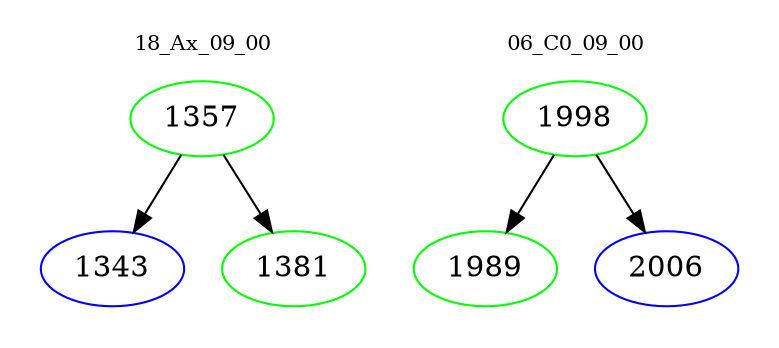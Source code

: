 digraph{
subgraph cluster_0 {
color = white
label = "18_Ax_09_00";
fontsize=10;
T0_1357 [label="1357", color="green"]
T0_1357 -> T0_1343 [color="black"]
T0_1343 [label="1343", color="blue"]
T0_1357 -> T0_1381 [color="black"]
T0_1381 [label="1381", color="green"]
}
subgraph cluster_1 {
color = white
label = "06_C0_09_00";
fontsize=10;
T1_1998 [label="1998", color="green"]
T1_1998 -> T1_1989 [color="black"]
T1_1989 [label="1989", color="green"]
T1_1998 -> T1_2006 [color="black"]
T1_2006 [label="2006", color="blue"]
}
}
